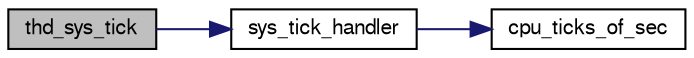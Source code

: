 digraph "thd_sys_tick"
{
  edge [fontname="FreeSans",fontsize="10",labelfontname="FreeSans",labelfontsize="10"];
  node [fontname="FreeSans",fontsize="10",shape=record];
  rankdir="LR";
  Node1 [label="thd_sys_tick",height=0.2,width=0.4,color="black", fillcolor="grey75", style="filled", fontcolor="black"];
  Node1 -> Node2 [color="midnightblue",fontsize="10",style="solid",fontname="FreeSans"];
  Node2 [label="sys_tick_handler",height=0.2,width=0.4,color="black", fillcolor="white", style="filled",URL="$chibios_2mcu__periph_2sys__time__arch_8c.html#a69effd654e3a455f2f0bba7b270eab48"];
  Node2 -> Node3 [color="midnightblue",fontsize="10",style="solid",fontname="FreeSans"];
  Node3 [label="cpu_ticks_of_sec",height=0.2,width=0.4,color="black", fillcolor="white", style="filled",URL="$sys__time_8h.html#ac32566a6fc1f80520e4484ce581f45a5"];
}
